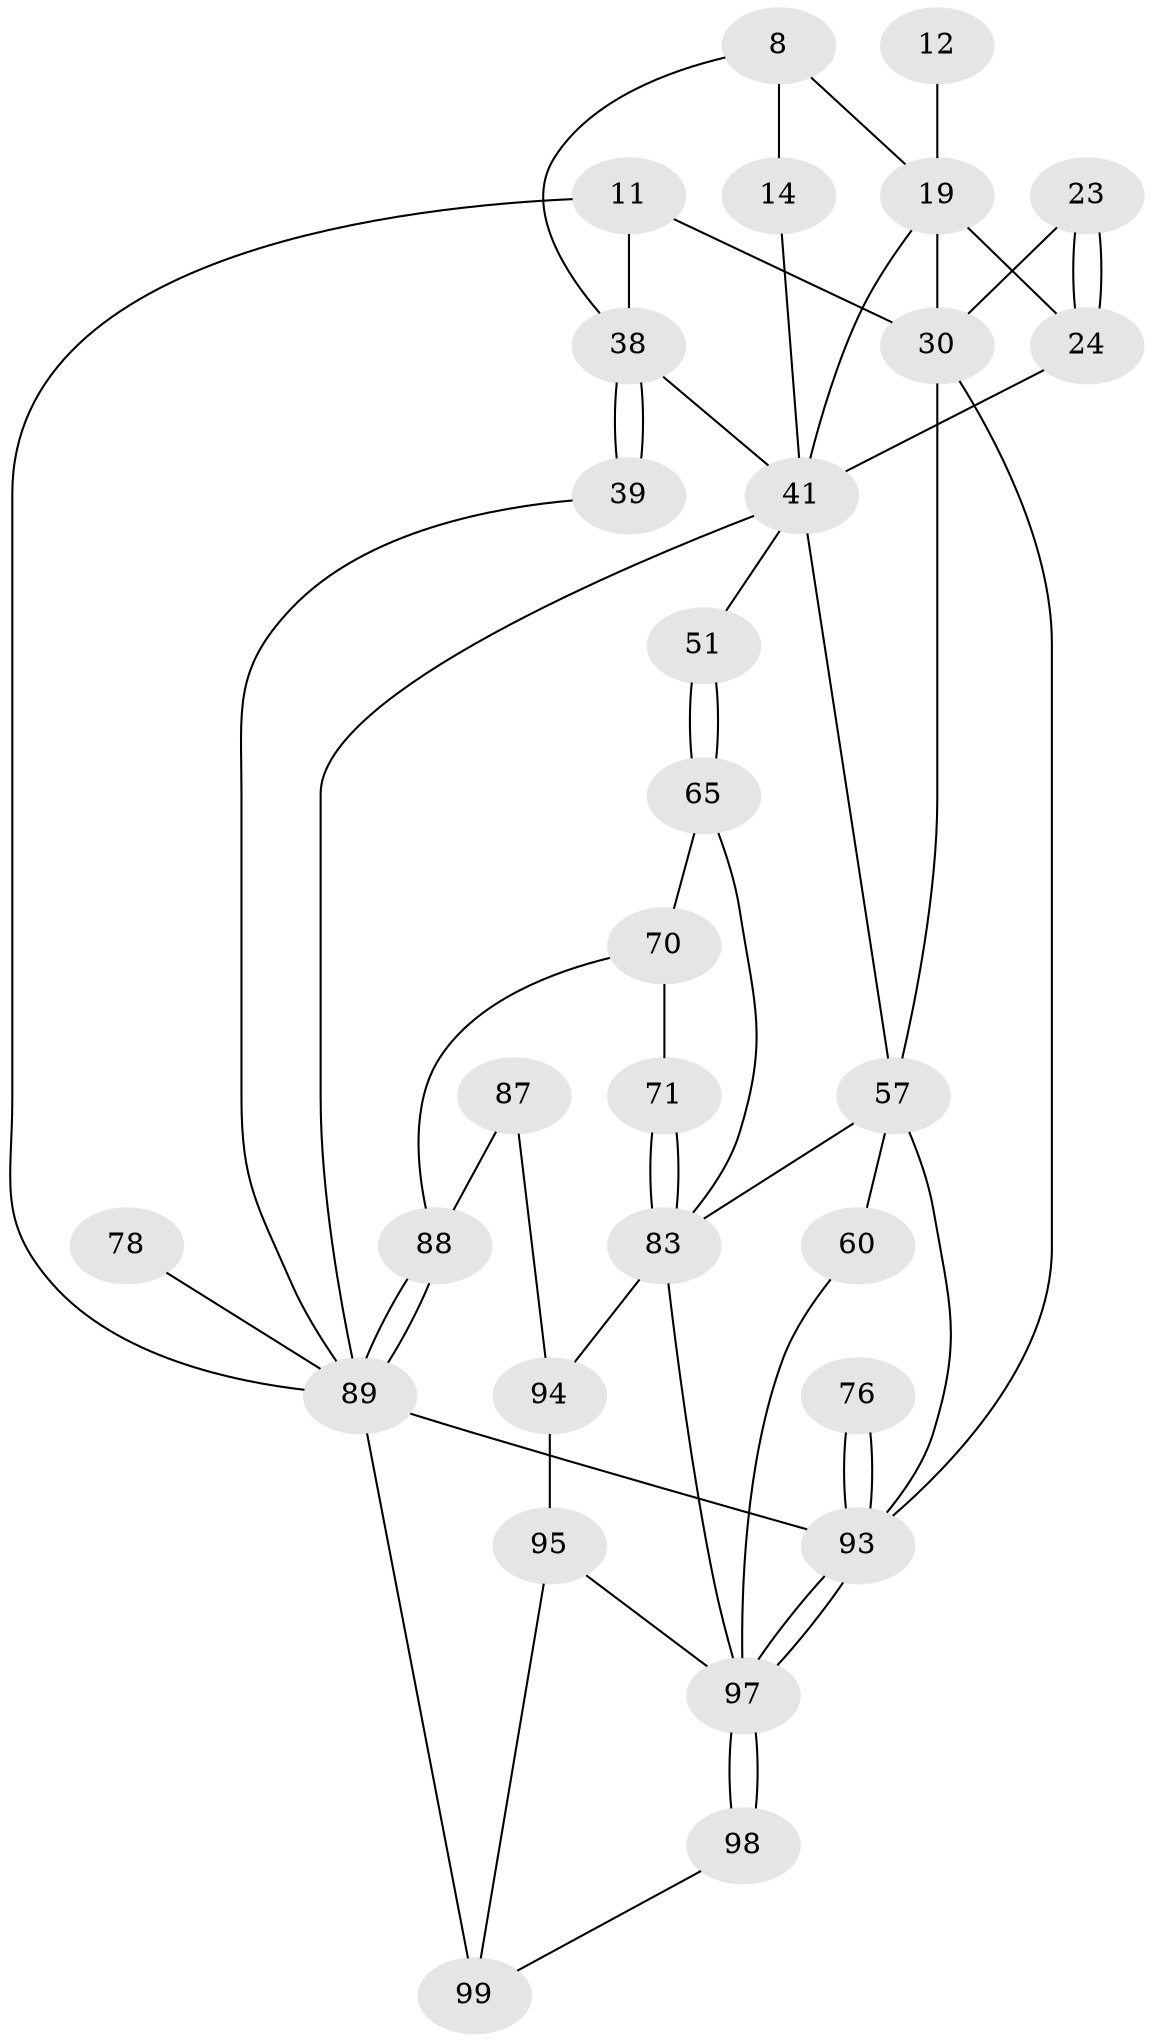 // original degree distribution, {3: 0.020202020202020204, 4: 0.26262626262626265, 5: 0.48484848484848486, 6: 0.23232323232323232}
// Generated by graph-tools (version 1.1) at 2025/04/03/04/25 22:04:53]
// undirected, 29 vertices, 55 edges
graph export_dot {
graph [start="1"]
  node [color=gray90,style=filled];
  8 [pos="+0.1513141848963326+0.1953032814419708",super="+2"];
  11 [pos="+0+0.14629220382873534",super="+10"];
  12 [pos="+0.7787875646950254+0"];
  14 [pos="+0.3777770992480929+0.03507207325899346"];
  19 [pos="+0.7667140152226041+0.1001742635673525",super="+18+13"];
  23 [pos="+0.8349378172997568+0.323303347492285"];
  24 [pos="+0.6512436549423134+0.3957092522121995",super="+20+21"];
  30 [pos="+1+0.42758785104489977",super="+22+29"];
  38 [pos="+0.01586843596160005+0.5399543389362514",super="+27+35"];
  39 [pos="+0+0.5710786269851456"];
  41 [pos="+0.17726525761165207+0.6584131057277195",super="+40+34+25"];
  51 [pos="+0.32415686185002685+0.6136461297831638"];
  57 [pos="+0.6611412077394921+0.7041738339801734",super="+49+44+37"];
  60 [pos="+0.7677683758261783+0.7386365978164595",super="+48+47"];
  65 [pos="+0.35051487880722004+0.748693490123909",super="+64+50"];
  70 [pos="+0.40104082674621255+0.7959865611715732",super="+63+66"];
  71 [pos="+0.4163539043233628+0.8011566993782052",super="+62"];
  76 [pos="+0.900915395013647+0.8960779084456568"];
  78 [pos="+0.1330616869972403+0.8029328545009922",super="+73"];
  83 [pos="+0.5134088587086325+0.8501677222701601",super="+82+59"];
  87 [pos="+0.32173695258603313+0.8682277260829894"];
  88 [pos="+0.3216306917387048+0.8681415970806745",super="+67"];
  89 [pos="+0.2530487237253622+0.9221794510145036",super="+84+85"];
  93 [pos="+1+1",super="+79+74"];
  94 [pos="+0.3830155637877772+0.9427385497768188",super="+92+86"];
  95 [pos="+0.38180101644515796+0.9667271215490766",super="+91"];
  97 [pos="+0.6744309010083152+1",super="+80+90+75"];
  98 [pos="+0.5800150531644154+1"];
  99 [pos="+0.36648868493941766+1",super="+96"];
  8 -- 14 [weight=2];
  8 -- 19;
  8 -- 38;
  11 -- 89;
  11 -- 38 [weight=2];
  11 -- 30;
  12 -- 19 [weight=3];
  14 -- 41;
  19 -- 24;
  19 -- 30 [weight=2];
  19 -- 41;
  23 -- 24 [weight=2];
  23 -- 24;
  23 -- 30;
  24 -- 41 [weight=2];
  30 -- 57;
  30 -- 93 [weight=2];
  38 -- 39 [weight=2];
  38 -- 39;
  38 -- 41 [weight=2];
  39 -- 89;
  41 -- 51;
  41 -- 89;
  41 -- 57 [weight=2];
  51 -- 65 [weight=2];
  51 -- 65;
  57 -- 60 [weight=3];
  57 -- 83 [weight=3];
  57 -- 93;
  60 -- 97 [weight=2];
  65 -- 70 [weight=2];
  65 -- 83;
  70 -- 71 [weight=2];
  70 -- 88;
  71 -- 83 [weight=2];
  71 -- 83;
  76 -- 93 [weight=3];
  76 -- 93;
  78 -- 89 [weight=3];
  83 -- 94;
  83 -- 97;
  87 -- 88;
  87 -- 94 [weight=2];
  88 -- 89 [weight=2];
  88 -- 89;
  89 -- 99 [weight=2];
  89 -- 93;
  93 -- 97 [weight=3];
  93 -- 97;
  94 -- 95 [weight=2];
  95 -- 97;
  95 -- 99;
  97 -- 98 [weight=2];
  97 -- 98;
  98 -- 99;
}
